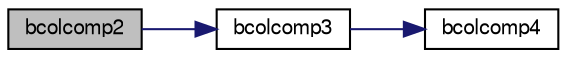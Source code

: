 digraph "bcolcomp2"
{
  edge [fontname="FreeSans",fontsize="10",labelfontname="FreeSans",labelfontsize="10"];
  node [fontname="FreeSans",fontsize="10",shape=record];
  rankdir="LR";
  Node1 [label="bcolcomp2",height=0.2,width=0.4,color="black", fillcolor="grey75", style="filled" fontcolor="black"];
  Node1 -> Node2 [color="midnightblue",fontsize="10",style="solid",fontname="FreeSans"];
  Node2 [label="bcolcomp3",height=0.2,width=0.4,color="black", fillcolor="white", style="filled",URL="$group___vpmg.html#gac5fa6f2c37f8a78d0f213cf84abcf8d7",tooltip="Build a column-compressed matrix in Harwell-Boeing format."];
  Node2 -> Node3 [color="midnightblue",fontsize="10",style="solid",fontname="FreeSans"];
  Node3 [label="bcolcomp4",height=0.2,width=0.4,color="black", fillcolor="white", style="filled",URL="$group___vpmg.html#gab2403b9193313b36ec9fa9603e6a8833",tooltip="Build a column-compressed matrix in Harwell-Boeing format."];
}
